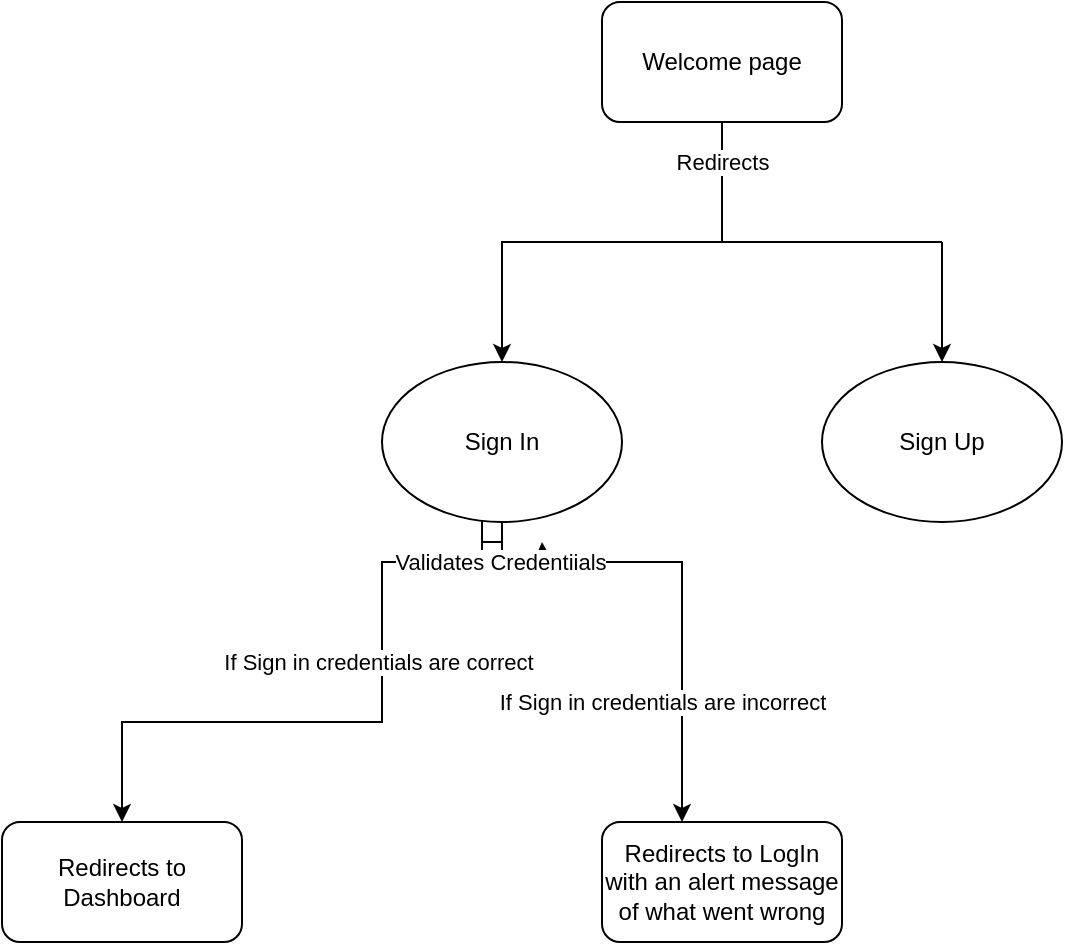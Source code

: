 <mxfile version="13.5.1" type="github">
  <diagram id="C5RBs43oDa-KdzZeNtuy" name="Page-1">
    <mxGraphModel dx="1355" dy="774" grid="1" gridSize="10" guides="1" tooltips="1" connect="1" arrows="1" fold="1" page="1" pageScale="1" pageWidth="827" pageHeight="1169" math="0" shadow="0">
      <root>
        <mxCell id="WIyWlLk6GJQsqaUBKTNV-0" />
        <mxCell id="WIyWlLk6GJQsqaUBKTNV-1" parent="WIyWlLk6GJQsqaUBKTNV-0" />
        <mxCell id="rNV-MhIYkYrfjyeAV_7H-8" value="" style="edgeStyle=orthogonalEdgeStyle;rounded=0;orthogonalLoop=1;jettySize=auto;html=1;" edge="1" parent="WIyWlLk6GJQsqaUBKTNV-1" source="rNV-MhIYkYrfjyeAV_7H-6" target="rNV-MhIYkYrfjyeAV_7H-7">
          <mxGeometry relative="1" as="geometry" />
        </mxCell>
        <mxCell id="rNV-MhIYkYrfjyeAV_7H-13" value="Redirects" style="edgeLabel;html=1;align=center;verticalAlign=middle;resizable=0;points=[];" vertex="1" connectable="0" parent="rNV-MhIYkYrfjyeAV_7H-8">
          <mxGeometry x="-0.913" y="1" relative="1" as="geometry">
            <mxPoint x="-1" y="10" as="offset" />
          </mxGeometry>
        </mxCell>
        <mxCell id="rNV-MhIYkYrfjyeAV_7H-6" value="Welcome page" style="rounded=1;whiteSpace=wrap;html=1;" vertex="1" parent="WIyWlLk6GJQsqaUBKTNV-1">
          <mxGeometry x="340" y="50" width="120" height="60" as="geometry" />
        </mxCell>
        <mxCell id="rNV-MhIYkYrfjyeAV_7H-12" value="" style="edgeStyle=orthogonalEdgeStyle;rounded=0;orthogonalLoop=1;jettySize=auto;html=1;" edge="1" parent="WIyWlLk6GJQsqaUBKTNV-1" source="rNV-MhIYkYrfjyeAV_7H-7">
          <mxGeometry relative="1" as="geometry">
            <mxPoint x="100" y="460" as="targetPoint" />
            <Array as="points">
              <mxPoint x="280" y="330" />
              <mxPoint x="230" y="330" />
              <mxPoint x="230" y="410" />
            </Array>
          </mxGeometry>
        </mxCell>
        <mxCell id="rNV-MhIYkYrfjyeAV_7H-14" value="If Sign in credentials are correct" style="edgeLabel;html=1;align=center;verticalAlign=middle;resizable=0;points=[];" vertex="1" connectable="0" parent="rNV-MhIYkYrfjyeAV_7H-12">
          <mxGeometry x="-0.2" y="-12" relative="1" as="geometry">
            <mxPoint x="10" y="-12" as="offset" />
          </mxGeometry>
        </mxCell>
        <mxCell id="rNV-MhIYkYrfjyeAV_7H-16" value="" style="edgeStyle=orthogonalEdgeStyle;rounded=0;orthogonalLoop=1;jettySize=auto;html=1;" edge="1" parent="WIyWlLk6GJQsqaUBKTNV-1" target="rNV-MhIYkYrfjyeAV_7H-15">
          <mxGeometry relative="1" as="geometry">
            <mxPoint x="290" y="320" as="sourcePoint" />
            <Array as="points">
              <mxPoint x="280" y="320" />
              <mxPoint x="280" y="330" />
              <mxPoint x="380" y="330" />
            </Array>
          </mxGeometry>
        </mxCell>
        <mxCell id="rNV-MhIYkYrfjyeAV_7H-17" value="If Sign in credentials are incorrect" style="edgeLabel;html=1;align=center;verticalAlign=middle;resizable=0;points=[];" vertex="1" connectable="0" parent="rNV-MhIYkYrfjyeAV_7H-16">
          <mxGeometry x="-0.61" relative="1" as="geometry">
            <mxPoint x="61" y="70" as="offset" />
          </mxGeometry>
        </mxCell>
        <mxCell id="rNV-MhIYkYrfjyeAV_7H-19" style="edgeStyle=orthogonalEdgeStyle;rounded=0;orthogonalLoop=1;jettySize=auto;html=1;" edge="1" parent="WIyWlLk6GJQsqaUBKTNV-1" source="rNV-MhIYkYrfjyeAV_7H-7">
          <mxGeometry relative="1" as="geometry">
            <mxPoint x="310" y="320" as="targetPoint" />
          </mxGeometry>
        </mxCell>
        <mxCell id="rNV-MhIYkYrfjyeAV_7H-20" value="Validates Credentiials" style="edgeLabel;html=1;align=center;verticalAlign=middle;resizable=0;points=[];" vertex="1" connectable="0" parent="rNV-MhIYkYrfjyeAV_7H-19">
          <mxGeometry x="-0.2" y="-1" relative="1" as="geometry">
            <mxPoint x="-1" y="-1" as="offset" />
          </mxGeometry>
        </mxCell>
        <mxCell id="rNV-MhIYkYrfjyeAV_7H-7" value="Sign In" style="ellipse;whiteSpace=wrap;html=1;rounded=1;" vertex="1" parent="WIyWlLk6GJQsqaUBKTNV-1">
          <mxGeometry x="230" y="230" width="120" height="80" as="geometry" />
        </mxCell>
        <mxCell id="rNV-MhIYkYrfjyeAV_7H-10" value="Sign Up" style="ellipse;whiteSpace=wrap;html=1;" vertex="1" parent="WIyWlLk6GJQsqaUBKTNV-1">
          <mxGeometry x="450" y="230" width="120" height="80" as="geometry" />
        </mxCell>
        <mxCell id="rNV-MhIYkYrfjyeAV_7H-15" value="Redirects to LogIn with an alert message of what went wrong" style="whiteSpace=wrap;html=1;rounded=1;" vertex="1" parent="WIyWlLk6GJQsqaUBKTNV-1">
          <mxGeometry x="340" y="460" width="120" height="60" as="geometry" />
        </mxCell>
        <mxCell id="rNV-MhIYkYrfjyeAV_7H-22" value="" style="endArrow=classic;html=1;" edge="1" parent="WIyWlLk6GJQsqaUBKTNV-1" target="rNV-MhIYkYrfjyeAV_7H-10">
          <mxGeometry width="50" height="50" relative="1" as="geometry">
            <mxPoint x="510" y="170" as="sourcePoint" />
            <mxPoint x="450" y="170" as="targetPoint" />
            <Array as="points">
              <mxPoint x="510" y="220" />
            </Array>
          </mxGeometry>
        </mxCell>
        <mxCell id="rNV-MhIYkYrfjyeAV_7H-23" value="" style="endArrow=none;html=1;" edge="1" parent="WIyWlLk6GJQsqaUBKTNV-1">
          <mxGeometry width="50" height="50" relative="1" as="geometry">
            <mxPoint x="400" y="170" as="sourcePoint" />
            <mxPoint x="510" y="170" as="targetPoint" />
          </mxGeometry>
        </mxCell>
        <mxCell id="rNV-MhIYkYrfjyeAV_7H-25" value="Redirects to Dashboard" style="rounded=1;whiteSpace=wrap;html=1;" vertex="1" parent="WIyWlLk6GJQsqaUBKTNV-1">
          <mxGeometry x="40" y="460" width="120" height="60" as="geometry" />
        </mxCell>
      </root>
    </mxGraphModel>
  </diagram>
</mxfile>
